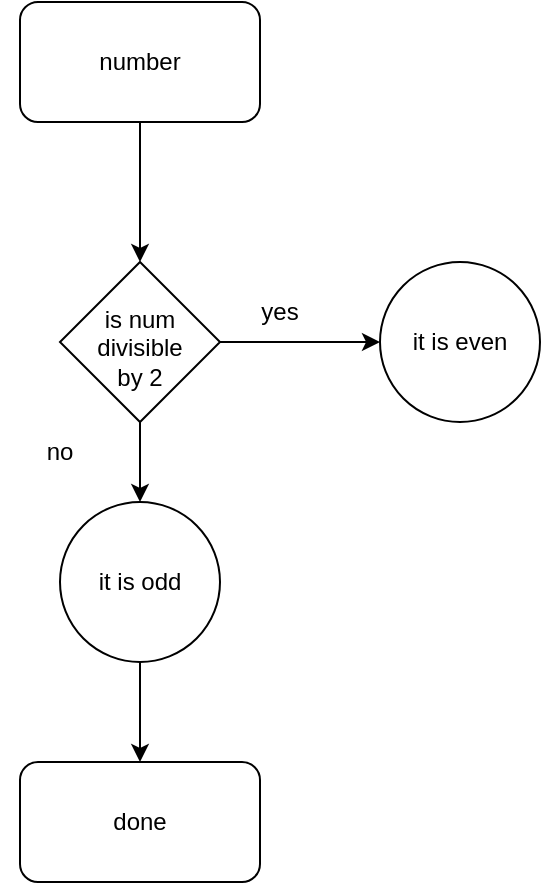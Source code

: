 <mxfile version="26.2.14">
  <diagram name="Page-1" id="achCEEzgZPJo41A91dWM">
    <mxGraphModel dx="1034" dy="570" grid="1" gridSize="10" guides="1" tooltips="1" connect="1" arrows="1" fold="1" page="1" pageScale="1" pageWidth="850" pageHeight="1100" math="0" shadow="0">
      <root>
        <mxCell id="0" />
        <mxCell id="1" parent="0" />
        <mxCell id="RK5tYsewGv3doPJJO1WM-1" value="" style="rounded=1;whiteSpace=wrap;html=1;" vertex="1" parent="1">
          <mxGeometry x="360" y="80" width="120" height="60" as="geometry" />
        </mxCell>
        <mxCell id="RK5tYsewGv3doPJJO1WM-2" value="number" style="text;html=1;align=center;verticalAlign=middle;whiteSpace=wrap;rounded=0;" vertex="1" parent="1">
          <mxGeometry x="390" y="95" width="60" height="30" as="geometry" />
        </mxCell>
        <mxCell id="RK5tYsewGv3doPJJO1WM-3" value="" style="endArrow=classic;html=1;rounded=0;exitX=0.5;exitY=1;exitDx=0;exitDy=0;" edge="1" parent="1" source="RK5tYsewGv3doPJJO1WM-1" target="RK5tYsewGv3doPJJO1WM-4">
          <mxGeometry width="50" height="50" relative="1" as="geometry">
            <mxPoint x="400" y="320" as="sourcePoint" />
            <mxPoint x="420" y="220" as="targetPoint" />
          </mxGeometry>
        </mxCell>
        <mxCell id="RK5tYsewGv3doPJJO1WM-4" value="" style="rhombus;whiteSpace=wrap;html=1;" vertex="1" parent="1">
          <mxGeometry x="380" y="210" width="80" height="80" as="geometry" />
        </mxCell>
        <mxCell id="RK5tYsewGv3doPJJO1WM-5" value="is num divisible by 2" style="text;html=1;align=center;verticalAlign=middle;whiteSpace=wrap;rounded=0;" vertex="1" parent="1">
          <mxGeometry x="390" y="240" width="60" height="25" as="geometry" />
        </mxCell>
        <mxCell id="RK5tYsewGv3doPJJO1WM-6" value="" style="endArrow=classic;html=1;rounded=0;exitX=1;exitY=0.5;exitDx=0;exitDy=0;" edge="1" parent="1" source="RK5tYsewGv3doPJJO1WM-4" target="RK5tYsewGv3doPJJO1WM-7">
          <mxGeometry width="50" height="50" relative="1" as="geometry">
            <mxPoint x="400" y="320" as="sourcePoint" />
            <mxPoint x="530" y="250" as="targetPoint" />
          </mxGeometry>
        </mxCell>
        <mxCell id="RK5tYsewGv3doPJJO1WM-7" value="" style="ellipse;whiteSpace=wrap;html=1;aspect=fixed;" vertex="1" parent="1">
          <mxGeometry x="540" y="210" width="80" height="80" as="geometry" />
        </mxCell>
        <mxCell id="RK5tYsewGv3doPJJO1WM-8" value="yes" style="text;html=1;align=center;verticalAlign=middle;whiteSpace=wrap;rounded=0;" vertex="1" parent="1">
          <mxGeometry x="460" y="220" width="60" height="30" as="geometry" />
        </mxCell>
        <mxCell id="RK5tYsewGv3doPJJO1WM-9" value="it is even" style="text;html=1;align=center;verticalAlign=middle;whiteSpace=wrap;rounded=0;" vertex="1" parent="1">
          <mxGeometry x="550" y="235" width="60" height="30" as="geometry" />
        </mxCell>
        <mxCell id="RK5tYsewGv3doPJJO1WM-10" value="" style="endArrow=classic;html=1;rounded=0;exitX=0.5;exitY=1;exitDx=0;exitDy=0;" edge="1" parent="1" source="RK5tYsewGv3doPJJO1WM-4" target="RK5tYsewGv3doPJJO1WM-11">
          <mxGeometry width="50" height="50" relative="1" as="geometry">
            <mxPoint x="400" y="320" as="sourcePoint" />
            <mxPoint x="420" y="370" as="targetPoint" />
          </mxGeometry>
        </mxCell>
        <mxCell id="RK5tYsewGv3doPJJO1WM-11" value="" style="ellipse;whiteSpace=wrap;html=1;aspect=fixed;" vertex="1" parent="1">
          <mxGeometry x="380" y="330" width="80" height="80" as="geometry" />
        </mxCell>
        <mxCell id="RK5tYsewGv3doPJJO1WM-12" value="no" style="text;html=1;align=center;verticalAlign=middle;whiteSpace=wrap;rounded=0;" vertex="1" parent="1">
          <mxGeometry x="350" y="290" width="60" height="30" as="geometry" />
        </mxCell>
        <mxCell id="RK5tYsewGv3doPJJO1WM-13" value="it is odd" style="text;html=1;align=center;verticalAlign=middle;whiteSpace=wrap;rounded=0;" vertex="1" parent="1">
          <mxGeometry x="390" y="355" width="60" height="30" as="geometry" />
        </mxCell>
        <mxCell id="RK5tYsewGv3doPJJO1WM-14" value="" style="endArrow=classic;html=1;rounded=0;exitX=0.5;exitY=1;exitDx=0;exitDy=0;" edge="1" parent="1" source="RK5tYsewGv3doPJJO1WM-11" target="RK5tYsewGv3doPJJO1WM-15">
          <mxGeometry width="50" height="50" relative="1" as="geometry">
            <mxPoint x="440" y="430" as="sourcePoint" />
            <mxPoint x="420" y="460" as="targetPoint" />
          </mxGeometry>
        </mxCell>
        <mxCell id="RK5tYsewGv3doPJJO1WM-15" value="" style="rounded=1;whiteSpace=wrap;html=1;" vertex="1" parent="1">
          <mxGeometry x="360" y="460" width="120" height="60" as="geometry" />
        </mxCell>
        <mxCell id="RK5tYsewGv3doPJJO1WM-16" value="done" style="text;html=1;align=center;verticalAlign=middle;whiteSpace=wrap;rounded=0;" vertex="1" parent="1">
          <mxGeometry x="390" y="475" width="60" height="30" as="geometry" />
        </mxCell>
      </root>
    </mxGraphModel>
  </diagram>
</mxfile>
